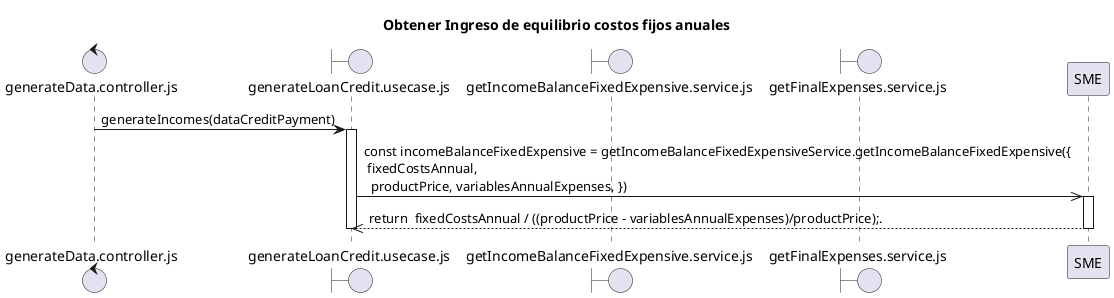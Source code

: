 @startuml Obtener Ingreso de Equilibrio costos fijos anuales.plantuml
title "Obtener Ingreso de equilibrio costos fijos anuales"

control "generateData.controller.js" as C
boundary "generateLoanCredit.usecase.js" as UC
boundary "getIncomeBalanceFixedExpensive.service.js" as SCDB
boundary "getFinalExpenses.service.js" as SCP

C -> UC: generateIncomes(dataCreditPayment)
activate UC
    UC ->> SME: const incomeBalanceFixedExpensive = getIncomeBalanceFixedExpensiveService.getIncomeBalanceFixedExpensive({\n fixedCostsAnnual,\n  productPrice, variablesAnnualExpenses, })
    activate SME
    SME -->> UC: return  fixedCostsAnnual / ((productPrice - variablesAnnualExpenses)/productPrice);.
    deactivate SME
deactivate UC


@enduml